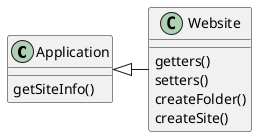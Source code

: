 @startuml
'https://plantuml.com/class-diagram

class Application {
    getSiteInfo()
}


class Website {
    getters()
    setters()
    createFolder()
    createSite()
}

Application <|- Website
@enduml